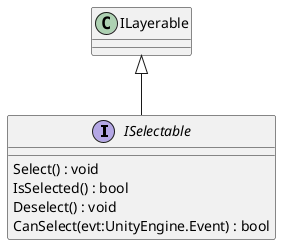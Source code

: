 @startuml
interface ISelectable {
    Select() : void
    IsSelected() : bool
    Deselect() : void
    CanSelect(evt:UnityEngine.Event) : bool
}
ILayerable <|-- ISelectable
@enduml
